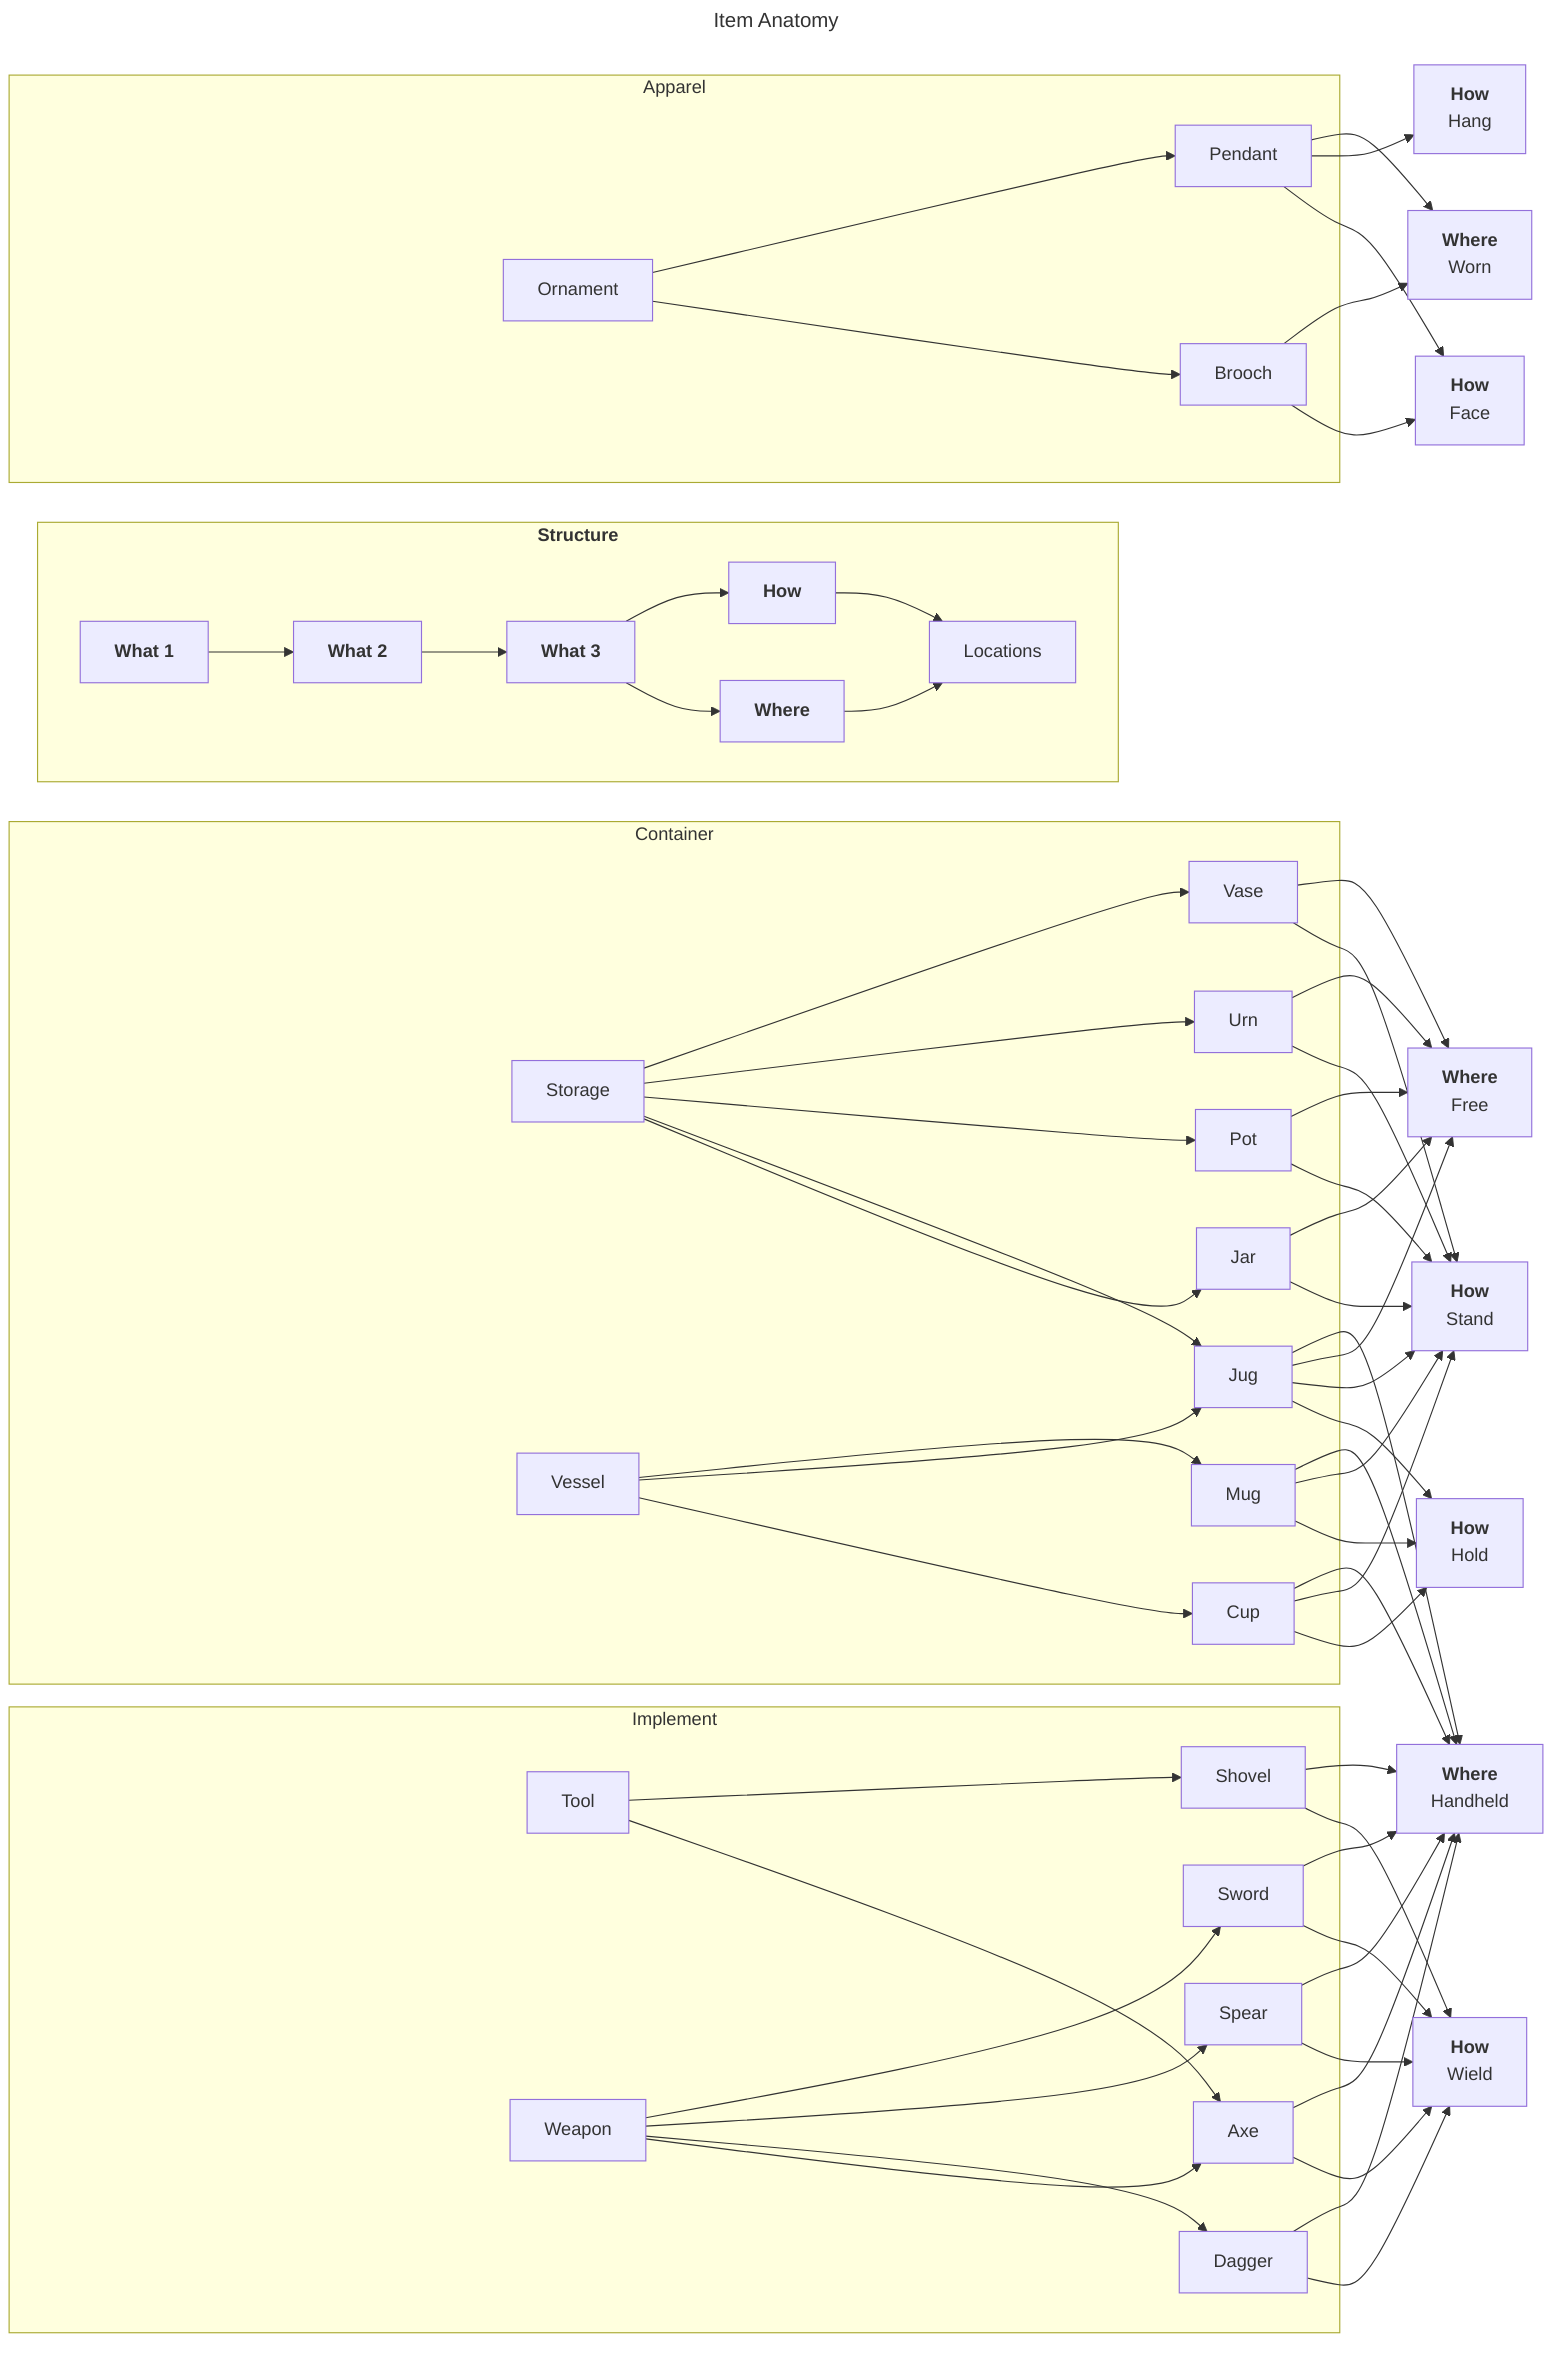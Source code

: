 ---
title: Item Anatomy
---
graph LR

%% Structure
	subgraph structure["`**Structure**`"]
	direction LR
		stType01["`**What 1**`"] --> stType02
		stType02["`**What 2**`"] --> stType03
		stType03["`**What 3**`"] --> stTrait00 & stTrait01
		stTrait00["`**How**`"] --> stAnatomy01
		stTrait01["`**Where**`"] --> stAnatomy01
		stAnatomy01["`Locations`"]
	end
	
	%% Stucture Flow

%% Typology
	subgraph type01Apparel["`Apparel`"]
		type02Ornament["`Ornament`"]
		
		type02Ornament --> type03Brooch
		type02Ornament --> type03Pendant

		type03Brooch["`Brooch`"]
		type03Pendant["`Pendant`"]
	end

	subgraph type01Container["`Container`"]
		type02Store["`Storage`"]
		type02Vessel["`Vessel`"]

		type02Store --> type03Jar
		type02Store --> type03Jug
		type02Store --> type03Pot
		type02Store --> type03Urn
		type02Store --> type03Vase
		type02Vessel --> type03Cup
		type02Vessel --> type03Jug
		type02Vessel --> type03Mug

		type03Cup["`Cup`"]
		type03Jar["`Jar`"]
		type03Jug["`Jug`"]
		type03Mug["`Mug`"]
		type03Pot["`Pot`"]
		type03Urn["`Urn`"]
		type03Vase["`Vase`"]
	end

	subgraph type01Implement["`Implement`"]
		type02Tool["`Tool`"]
		type02Weapon["`Weapon`"]

		type02Tool --> type03Axe
		type02Tool --> type03Shovel
		type02Weapon --> type03Axe
		type02Weapon --> type03Dagger
		type02Weapon --> type03Spear
		type02Weapon --> type03Sword

		type03Axe["`Axe`"]
		type03Dagger["`Dagger`"]
		type03Shovel["`Shovel`"]
		type03Spear["`Spear`"]
		type03Sword["`Sword`"]
	end

%% Traits
	%% Trait Nodes
		%% trait00: Orientation
		trait00Face["`**How**
		Face`"]
		trait00Hang["`**How**
		Hang`"]
		trait00Hold["`**How**
		Hold`"]
		trait00Stand["`**How**
		Stand`"]
		trait00Wield["`**How**
		Wield`"]

		%% trait01: Portability
		trait01Free["`**Where**
		Free`"]
		trait01Held["`**Where**
		Handheld`"]
		trait01Worn["`**Where**
		Worn`"]

	%% Trait Flow
		%% type03 --> Trait
			type03Axe --> trait00Wield
			type03Axe --> trait01Held
			type03Brooch --> trait00Face
			type03Brooch --> trait01Worn
			type03Cup --> trait00Hold & trait00Stand
			type03Cup --> trait01Held
			type03Dagger --> trait00Wield
			type03Dagger --> trait01Held
			type03Jar --> trait00Stand
			type03Jar --> trait01Free
			type03Jug --> trait00Hold & trait00Stand
			type03Jug --> trait01Free & trait01Held
			type03Mug --> trait00Hold & trait00Stand
			type03Mug --> trait01Held
			type03Pendant --> trait00Face & trait00Hang
			type03Pendant --> trait01Worn
			type03Pot --> trait00Stand
			type03Pot --> trait01Free
			type03Shovel --> trait00Wield
			type03Shovel --> trait01Held
			type03Spear --> trait00Wield
			type03Spear --> trait01Held
			type03Sword --> trait00Wield
			type03Sword --> trait01Held
			type03Urn --> trait00Stand
			type03Urn --> trait01Free
			type03Vase --> trait00Stand
			type03Vase --> trait01Free

%% Anatomy
	%% Anatomy Nodes
		%% subgraph anat1["`Locations`"]
			%% subgraph xxx["`xxx`"]
			%% end
		%% end


		%% Anatomy Category
		%% Anatomy Part

	%% Anatomy Flow